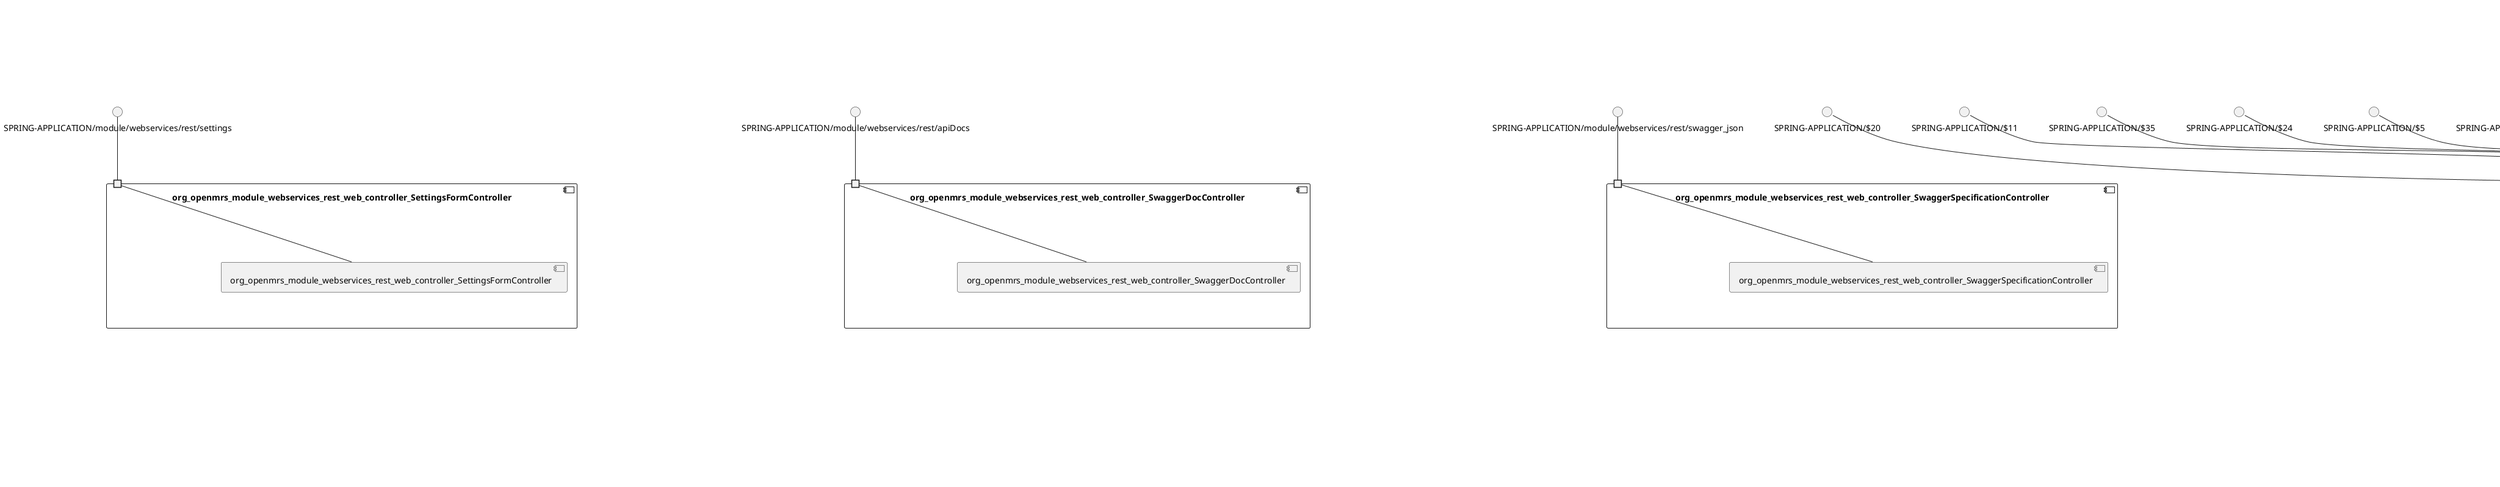@startuml
skinparam fixCircleLabelOverlapping true
skinparam componentStyle uml2
component "org_openmrs_module_webservices_rest_web_controller_SettingsFormController\n\n\n\n\n\n" {
[org_openmrs_module_webservices_rest_web_controller_SettingsFormController]
portin " " as org_openmrs_module_webservices_rest_web_controller_SettingsFormController_requires_SPRING_APPLICATION_module_webservices_rest_settings
"org_openmrs_module_webservices_rest_web_controller_SettingsFormController_requires_SPRING_APPLICATION_module_webservices_rest_settings"--[org_openmrs_module_webservices_rest_web_controller_SettingsFormController]
}
interface "SPRING-APPLICATION/module/webservices/rest/settings" as interface.SPRING_APPLICATION_module_webservices_rest_settings
interface.SPRING_APPLICATION_module_webservices_rest_settings--"org_openmrs_module_webservices_rest_web_controller_SettingsFormController_requires_SPRING_APPLICATION_module_webservices_rest_settings"
component "org_openmrs_module_webservices_rest_web_controller_SwaggerDocController\n\n\n\n\n\n" {
[org_openmrs_module_webservices_rest_web_controller_SwaggerDocController]
portin " " as org_openmrs_module_webservices_rest_web_controller_SwaggerDocController_requires_SPRING_APPLICATION_module_webservices_rest_apiDocs
"org_openmrs_module_webservices_rest_web_controller_SwaggerDocController_requires_SPRING_APPLICATION_module_webservices_rest_apiDocs"--[org_openmrs_module_webservices_rest_web_controller_SwaggerDocController]
}
interface "SPRING-APPLICATION/module/webservices/rest/apiDocs" as interface.SPRING_APPLICATION_module_webservices_rest_apiDocs
interface.SPRING_APPLICATION_module_webservices_rest_apiDocs--"org_openmrs_module_webservices_rest_web_controller_SwaggerDocController_requires_SPRING_APPLICATION_module_webservices_rest_apiDocs"
component "org_openmrs_module_webservices_rest_web_controller_SwaggerSpecificationController\n\n\n\n\n\n" {
[org_openmrs_module_webservices_rest_web_controller_SwaggerSpecificationController]
portin " " as org_openmrs_module_webservices_rest_web_controller_SwaggerSpecificationController_requires_SPRING_APPLICATION_module_webservices_rest_swagger_json
"org_openmrs_module_webservices_rest_web_controller_SwaggerSpecificationController_requires_SPRING_APPLICATION_module_webservices_rest_swagger_json"--[org_openmrs_module_webservices_rest_web_controller_SwaggerSpecificationController]
}
interface "SPRING-APPLICATION/module/webservices/rest/swagger_json" as interface.SPRING_APPLICATION_module_webservices_rest_swagger_json
interface.SPRING_APPLICATION_module_webservices_rest_swagger_json--"org_openmrs_module_webservices_rest_web_controller_SwaggerSpecificationController_requires_SPRING_APPLICATION_module_webservices_rest_swagger_json"
component "org_openmrs_module_webservices_rest_web_v1_0_controller\n\n\n\n\n\n" {
[org_openmrs_module_webservices_rest_web_v1_0_controller_BaseUriSetup]
[org_openmrs_module_webservices_rest_web_v1_0_controller_MainResourceController]
[org_openmrs_module_webservices_rest_web_v1_0_controller_MainSubResourceController]
[org_openmrs_module_webservices_rest_web_v1_0_controller_openmrs1_8_HL7MessageController1_8]
portin " " as org_openmrs_module_webservices_rest_web_v1_0_controller_requires_SPRING_APPLICATION_2
portin " " as org_openmrs_module_webservices_rest_web_v1_0_controller_requires_SPRING_APPLICATION_20
portin " " as org_openmrs_module_webservices_rest_web_v1_0_controller_requires_SPRING_APPLICATION_24
portin " " as org_openmrs_module_webservices_rest_web_v1_0_controller_requires_SPRING_APPLICATION_9
portin " " as org_openmrs_module_webservices_rest_web_v1_0_controller_requires_SPRING_APPLICATION_6
portin " " as org_openmrs_module_webservices_rest_web_v1_0_controller_requires_SPRING_APPLICATION_11
portin " " as org_openmrs_module_webservices_rest_web_v1_0_controller_requires_SPRING_APPLICATION_4
portin " " as org_openmrs_module_webservices_rest_web_v1_0_controller_requires_SPRING_APPLICATION_31
portin " " as org_openmrs_module_webservices_rest_web_v1_0_controller_requires_SPRING_APPLICATION_21
portin " " as org_openmrs_module_webservices_rest_web_v1_0_controller_requires_SPRING_APPLICATION_5
portin " " as org_openmrs_module_webservices_rest_web_v1_0_controller_requires_SPRING_APPLICATION_19
portin " " as org_openmrs_module_webservices_rest_web_v1_0_controller_requires_SPRING_APPLICATION_28
portin " " as org_openmrs_module_webservices_rest_web_v1_0_controller_requires_SPRING_APPLICATION_35
portin " " as org_openmrs_module_webservices_rest_web_v1_0_controller_requires_SPRING_APPLICATION_7
portin " " as org_openmrs_module_webservices_rest_web_v1_0_controller_requires_SPRING_APPLICATION_8
portin " " as org_openmrs_module_webservices_rest_web_v1_0_controller_requires_SPRING_APPLICATION_rest_v1_hl7
portin " " as org_openmrs_module_webservices_rest_web_v1_0_controller_requires_SPRING_APPLICATION_36
[org_openmrs_module_webservices_rest_web_v1_0_controller_MainSubResourceController]..>[org_openmrs_module_webservices_rest_web_v1_0_controller_BaseUriSetup] : requires
[org_openmrs_module_webservices_rest_web_v1_0_controller_MainResourceController]..>[org_openmrs_module_webservices_rest_web_v1_0_controller_BaseUriSetup] : requires
[org_openmrs_module_webservices_rest_web_v1_0_controller_openmrs1_8_HL7MessageController1_8]..>[org_openmrs_module_webservices_rest_web_v1_0_controller_MainResourceController] : requires
"org_openmrs_module_webservices_rest_web_v1_0_controller_requires_SPRING_APPLICATION_19"--[org_openmrs_module_webservices_rest_web_v1_0_controller_MainSubResourceController]
"org_openmrs_module_webservices_rest_web_v1_0_controller_requires_SPRING_APPLICATION_31"--[org_openmrs_module_webservices_rest_web_v1_0_controller_MainResourceController]
"org_openmrs_module_webservices_rest_web_v1_0_controller_requires_SPRING_APPLICATION_rest_v1_hl7"--[org_openmrs_module_webservices_rest_web_v1_0_controller_openmrs1_8_HL7MessageController1_8]
"org_openmrs_module_webservices_rest_web_v1_0_controller_requires_SPRING_APPLICATION_7"--[org_openmrs_module_webservices_rest_web_v1_0_controller_MainSubResourceController]
"org_openmrs_module_webservices_rest_web_v1_0_controller_requires_SPRING_APPLICATION_8"--[org_openmrs_module_webservices_rest_web_v1_0_controller_MainResourceController]
"org_openmrs_module_webservices_rest_web_v1_0_controller_requires_SPRING_APPLICATION_4"--[org_openmrs_module_webservices_rest_web_v1_0_controller_MainResourceController]
"org_openmrs_module_webservices_rest_web_v1_0_controller_requires_SPRING_APPLICATION_6"--[org_openmrs_module_webservices_rest_web_v1_0_controller_MainSubResourceController]
"org_openmrs_module_webservices_rest_web_v1_0_controller_requires_SPRING_APPLICATION_28"--[org_openmrs_module_webservices_rest_web_v1_0_controller_MainResourceController]
"org_openmrs_module_webservices_rest_web_v1_0_controller_requires_SPRING_APPLICATION_24"--[org_openmrs_module_webservices_rest_web_v1_0_controller_MainSubResourceController]
"org_openmrs_module_webservices_rest_web_v1_0_controller_requires_SPRING_APPLICATION_20"--[org_openmrs_module_webservices_rest_web_v1_0_controller_MainSubResourceController]
"org_openmrs_module_webservices_rest_web_v1_0_controller_requires_SPRING_APPLICATION_2"--[org_openmrs_module_webservices_rest_web_v1_0_controller_MainResourceController]
"org_openmrs_module_webservices_rest_web_v1_0_controller_requires_SPRING_APPLICATION_11"--[org_openmrs_module_webservices_rest_web_v1_0_controller_MainSubResourceController]
"org_openmrs_module_webservices_rest_web_v1_0_controller_requires_SPRING_APPLICATION_36"--[org_openmrs_module_webservices_rest_web_v1_0_controller_MainResourceController]
"org_openmrs_module_webservices_rest_web_v1_0_controller_requires_SPRING_APPLICATION_5"--[org_openmrs_module_webservices_rest_web_v1_0_controller_MainSubResourceController]
"org_openmrs_module_webservices_rest_web_v1_0_controller_requires_SPRING_APPLICATION_9"--[org_openmrs_module_webservices_rest_web_v1_0_controller_MainSubResourceController]
"org_openmrs_module_webservices_rest_web_v1_0_controller_requires_SPRING_APPLICATION_35"--[org_openmrs_module_webservices_rest_web_v1_0_controller_MainSubResourceController]
"org_openmrs_module_webservices_rest_web_v1_0_controller_requires_SPRING_APPLICATION_21"--[org_openmrs_module_webservices_rest_web_v1_0_controller_MainResourceController]
}
interface "SPRING-APPLICATION/$11" as interface.SPRING_APPLICATION_11
interface.SPRING_APPLICATION_11--"org_openmrs_module_webservices_rest_web_v1_0_controller_requires_SPRING_APPLICATION_11"
interface "SPRING-APPLICATION/$19" as interface.SPRING_APPLICATION_19
interface.SPRING_APPLICATION_19--"org_openmrs_module_webservices_rest_web_v1_0_controller_requires_SPRING_APPLICATION_19"
interface "SPRING-APPLICATION/$20" as interface.SPRING_APPLICATION_20
interface.SPRING_APPLICATION_20--"org_openmrs_module_webservices_rest_web_v1_0_controller_requires_SPRING_APPLICATION_20"
interface "SPRING-APPLICATION/$21" as interface.SPRING_APPLICATION_21
interface.SPRING_APPLICATION_21--"org_openmrs_module_webservices_rest_web_v1_0_controller_requires_SPRING_APPLICATION_21"
interface "SPRING-APPLICATION/$24" as interface.SPRING_APPLICATION_24
interface.SPRING_APPLICATION_24--"org_openmrs_module_webservices_rest_web_v1_0_controller_requires_SPRING_APPLICATION_24"
interface "SPRING-APPLICATION/$28" as interface.SPRING_APPLICATION_28
interface.SPRING_APPLICATION_28--"org_openmrs_module_webservices_rest_web_v1_0_controller_requires_SPRING_APPLICATION_28"
interface "SPRING-APPLICATION/$2" as interface.SPRING_APPLICATION_2
interface.SPRING_APPLICATION_2--"org_openmrs_module_webservices_rest_web_v1_0_controller_requires_SPRING_APPLICATION_2"
interface "SPRING-APPLICATION/$31" as interface.SPRING_APPLICATION_31
interface.SPRING_APPLICATION_31--"org_openmrs_module_webservices_rest_web_v1_0_controller_requires_SPRING_APPLICATION_31"
interface "SPRING-APPLICATION/$35" as interface.SPRING_APPLICATION_35
interface.SPRING_APPLICATION_35--"org_openmrs_module_webservices_rest_web_v1_0_controller_requires_SPRING_APPLICATION_35"
interface "SPRING-APPLICATION/$36" as interface.SPRING_APPLICATION_36
interface.SPRING_APPLICATION_36--"org_openmrs_module_webservices_rest_web_v1_0_controller_requires_SPRING_APPLICATION_36"
interface "SPRING-APPLICATION/$4" as interface.SPRING_APPLICATION_4
interface.SPRING_APPLICATION_4--"org_openmrs_module_webservices_rest_web_v1_0_controller_requires_SPRING_APPLICATION_4"
interface "SPRING-APPLICATION/$5" as interface.SPRING_APPLICATION_5
interface.SPRING_APPLICATION_5--"org_openmrs_module_webservices_rest_web_v1_0_controller_requires_SPRING_APPLICATION_5"
interface "SPRING-APPLICATION/$6" as interface.SPRING_APPLICATION_6
interface.SPRING_APPLICATION_6--"org_openmrs_module_webservices_rest_web_v1_0_controller_requires_SPRING_APPLICATION_6"
interface "SPRING-APPLICATION/$7" as interface.SPRING_APPLICATION_7
interface.SPRING_APPLICATION_7--"org_openmrs_module_webservices_rest_web_v1_0_controller_requires_SPRING_APPLICATION_7"
interface "SPRING-APPLICATION/$8" as interface.SPRING_APPLICATION_8
interface.SPRING_APPLICATION_8--"org_openmrs_module_webservices_rest_web_v1_0_controller_requires_SPRING_APPLICATION_8"
interface "SPRING-APPLICATION/$9" as interface.SPRING_APPLICATION_9
interface.SPRING_APPLICATION_9--"org_openmrs_module_webservices_rest_web_v1_0_controller_requires_SPRING_APPLICATION_9"
interface "SPRING-APPLICATION/rest/v1/hl7" as interface.SPRING_APPLICATION_rest_v1_hl7
interface.SPRING_APPLICATION_rest_v1_hl7--"org_openmrs_module_webservices_rest_web_v1_0_controller_requires_SPRING_APPLICATION_rest_v1_hl7"
component "org_openmrs_module_webservices_rest_web_v1_0_controller_BaseRestController\n\n\n\n\n\n" {
[org_openmrs_module_webservices_rest_web_v1_0_controller_BaseRestController]
}
component "org_openmrs_module_webservices_rest_web_v1_0_controller_UnknownResourceController\n\n\n\n\n\n" {
[org_openmrs_module_webservices_rest_web_v1_0_controller_UnknownResourceController]
portin " " as org_openmrs_module_webservices_rest_web_v1_0_controller_UnknownResourceController_requires_SPRING_APPLICATION_rest_unknownResource
"org_openmrs_module_webservices_rest_web_v1_0_controller_UnknownResourceController_requires_SPRING_APPLICATION_rest_unknownResource"--[org_openmrs_module_webservices_rest_web_v1_0_controller_UnknownResourceController]
}
interface "SPRING-APPLICATION/rest/unknownResource" as interface.SPRING_APPLICATION_rest_unknownResource
interface.SPRING_APPLICATION_rest_unknownResource--"org_openmrs_module_webservices_rest_web_v1_0_controller_UnknownResourceController_requires_SPRING_APPLICATION_rest_unknownResource"
component "org_openmrs_module_webservices_rest_web_v1_0_controller_openmrs1_8_ChangePasswordController1_8\n\n\n\n\n\n" {
[org_openmrs_module_webservices_rest_web_v1_0_controller_openmrs1_8_ChangePasswordController1_8]
portin " " as org_openmrs_module_webservices_rest_web_v1_0_controller_openmrs1_8_ChangePasswordController1_8_requires_SPRING_APPLICATION_13
portin " " as org_openmrs_module_webservices_rest_web_v1_0_controller_openmrs1_8_ChangePasswordController1_8_requires_SPRING_APPLICATION_15
"org_openmrs_module_webservices_rest_web_v1_0_controller_openmrs1_8_ChangePasswordController1_8_requires_SPRING_APPLICATION_13"--[org_openmrs_module_webservices_rest_web_v1_0_controller_openmrs1_8_ChangePasswordController1_8]
"org_openmrs_module_webservices_rest_web_v1_0_controller_openmrs1_8_ChangePasswordController1_8_requires_SPRING_APPLICATION_15"--[org_openmrs_module_webservices_rest_web_v1_0_controller_openmrs1_8_ChangePasswordController1_8]
}
interface "SPRING-APPLICATION/$13" as interface.SPRING_APPLICATION_13
interface.SPRING_APPLICATION_13--"org_openmrs_module_webservices_rest_web_v1_0_controller_openmrs1_8_ChangePasswordController1_8_requires_SPRING_APPLICATION_13"
interface "SPRING-APPLICATION/$15" as interface.SPRING_APPLICATION_15
interface.SPRING_APPLICATION_15--"org_openmrs_module_webservices_rest_web_v1_0_controller_openmrs1_8_ChangePasswordController1_8_requires_SPRING_APPLICATION_15"
component "org_openmrs_module_webservices_rest_web_v1_0_controller_openmrs1_8_ObsComplexValueController1_8\n\n\n\n\n\n" {
[org_openmrs_module_webservices_rest_web_v1_0_controller_openmrs1_8_ObsComplexValueController1_8]
portin " " as org_openmrs_module_webservices_rest_web_v1_0_controller_openmrs1_8_ObsComplexValueController1_8_requires_SPRING_APPLICATION_value
"org_openmrs_module_webservices_rest_web_v1_0_controller_openmrs1_8_ObsComplexValueController1_8_requires_SPRING_APPLICATION_value"--[org_openmrs_module_webservices_rest_web_v1_0_controller_openmrs1_8_ObsComplexValueController1_8]
}
interface "SPRING-APPLICATION/*/value" as interface.SPRING_APPLICATION_value
interface.SPRING_APPLICATION_value--"org_openmrs_module_webservices_rest_web_v1_0_controller_openmrs1_8_ObsComplexValueController1_8_requires_SPRING_APPLICATION_value"
component "org_openmrs_module_webservices_rest_web_v1_0_controller_openmrs1_9\n\n\n\n\n\n" {
[org_openmrs_module_webservices_rest_web_v1_0_controller_openmrs1_9_FormResourceController1_9]
[org_openmrs_module_webservices_rest_web_v1_0_controller_openmrs1_9_ClobDatatypeStorageController]
portin " " as org_openmrs_module_webservices_rest_web_v1_0_controller_openmrs1_9_requires_SPRING_APPLICATION_rest_v1_form_value
portin " " as org_openmrs_module_webservices_rest_web_v1_0_controller_openmrs1_9_requires_SPRING_APPLICATION_16
portin " " as org_openmrs_module_webservices_rest_web_v1_0_controller_openmrs1_9_requires_SPRING_APPLICATION_25
portin " " as org_openmrs_module_webservices_rest_web_v1_0_controller_openmrs1_9_requires_SPRING_APPLICATION_33
[org_openmrs_module_webservices_rest_web_v1_0_controller_openmrs1_9_FormResourceController1_9]..>[org_openmrs_module_webservices_rest_web_v1_0_controller_openmrs1_9_ClobDatatypeStorageController] : requires
"org_openmrs_module_webservices_rest_web_v1_0_controller_openmrs1_9_requires_SPRING_APPLICATION_rest_v1_form_value"--[org_openmrs_module_webservices_rest_web_v1_0_controller_openmrs1_9_FormResourceController1_9]
"org_openmrs_module_webservices_rest_web_v1_0_controller_openmrs1_9_requires_SPRING_APPLICATION_25"--[org_openmrs_module_webservices_rest_web_v1_0_controller_openmrs1_9_ClobDatatypeStorageController]
"org_openmrs_module_webservices_rest_web_v1_0_controller_openmrs1_9_requires_SPRING_APPLICATION_33"--[org_openmrs_module_webservices_rest_web_v1_0_controller_openmrs1_9_ClobDatatypeStorageController]
"org_openmrs_module_webservices_rest_web_v1_0_controller_openmrs1_9_requires_SPRING_APPLICATION_16"--[org_openmrs_module_webservices_rest_web_v1_0_controller_openmrs1_9_ClobDatatypeStorageController]
}
interface "SPRING-APPLICATION/$16" as interface.SPRING_APPLICATION_16
interface.SPRING_APPLICATION_16--"org_openmrs_module_webservices_rest_web_v1_0_controller_openmrs1_9_requires_SPRING_APPLICATION_16"
interface "SPRING-APPLICATION/$25" as interface.SPRING_APPLICATION_25
interface.SPRING_APPLICATION_25--"org_openmrs_module_webservices_rest_web_v1_0_controller_openmrs1_9_requires_SPRING_APPLICATION_25"
interface "SPRING-APPLICATION/$33" as interface.SPRING_APPLICATION_33
interface.SPRING_APPLICATION_33--"org_openmrs_module_webservices_rest_web_v1_0_controller_openmrs1_9_requires_SPRING_APPLICATION_33"
interface "SPRING-APPLICATION/rest/v1/form/*/value" as interface.SPRING_APPLICATION_rest_v1_form_value
interface.SPRING_APPLICATION_rest_v1_form_value--"org_openmrs_module_webservices_rest_web_v1_0_controller_openmrs1_9_requires_SPRING_APPLICATION_rest_v1_form_value"
component "org_openmrs_module_webservices_rest_web_v1_0_controller_openmrs1_9_ConceptReferenceController1_9\n\n\n\n\n\n" {
[org_openmrs_module_webservices_rest_web_v1_0_controller_openmrs1_9_ConceptReferenceController1_9]
portin " " as org_openmrs_module_webservices_rest_web_v1_0_controller_openmrs1_9_ConceptReferenceController1_9_requires_SPRING_APPLICATION_23
"org_openmrs_module_webservices_rest_web_v1_0_controller_openmrs1_9_ConceptReferenceController1_9_requires_SPRING_APPLICATION_23"--[org_openmrs_module_webservices_rest_web_v1_0_controller_openmrs1_9_ConceptReferenceController1_9]
}
interface "SPRING-APPLICATION/$23" as interface.SPRING_APPLICATION_23
interface.SPRING_APPLICATION_23--"org_openmrs_module_webservices_rest_web_v1_0_controller_openmrs1_9_ConceptReferenceController1_9_requires_SPRING_APPLICATION_23"
component "org_openmrs_module_webservices_rest_web_v1_0_controller_openmrs1_9_SessionController1_9\n\n\n\n\n\n" {
[org_openmrs_module_webservices_rest_web_v1_0_controller_openmrs1_9_SessionController1_9]
portin " " as org_openmrs_module_webservices_rest_web_v1_0_controller_openmrs1_9_SessionController1_9_requires_SPRING_APPLICATION_32
portin " " as org_openmrs_module_webservices_rest_web_v1_0_controller_openmrs1_9_SessionController1_9_requires_SPRING_APPLICATION_3
portin " " as org_openmrs_module_webservices_rest_web_v1_0_controller_openmrs1_9_SessionController1_9_requires_SPRING_APPLICATION_17
"org_openmrs_module_webservices_rest_web_v1_0_controller_openmrs1_9_SessionController1_9_requires_SPRING_APPLICATION_3"--[org_openmrs_module_webservices_rest_web_v1_0_controller_openmrs1_9_SessionController1_9]
"org_openmrs_module_webservices_rest_web_v1_0_controller_openmrs1_9_SessionController1_9_requires_SPRING_APPLICATION_17"--[org_openmrs_module_webservices_rest_web_v1_0_controller_openmrs1_9_SessionController1_9]
"org_openmrs_module_webservices_rest_web_v1_0_controller_openmrs1_9_SessionController1_9_requires_SPRING_APPLICATION_32"--[org_openmrs_module_webservices_rest_web_v1_0_controller_openmrs1_9_SessionController1_9]
}
interface "SPRING-APPLICATION/$17" as interface.SPRING_APPLICATION_17
interface.SPRING_APPLICATION_17--"org_openmrs_module_webservices_rest_web_v1_0_controller_openmrs1_9_SessionController1_9_requires_SPRING_APPLICATION_17"
interface "SPRING-APPLICATION/$32" as interface.SPRING_APPLICATION_32
interface.SPRING_APPLICATION_32--"org_openmrs_module_webservices_rest_web_v1_0_controller_openmrs1_9_SessionController1_9_requires_SPRING_APPLICATION_32"
interface "SPRING-APPLICATION/$3" as interface.SPRING_APPLICATION_3
interface.SPRING_APPLICATION_3--"org_openmrs_module_webservices_rest_web_v1_0_controller_openmrs1_9_SessionController1_9_requires_SPRING_APPLICATION_3"
component "org_openmrs_module_webservices_rest_web_v1_0_controller_openmrs2_0_AddressTemplateController2_0\n\n\n\n\n\n" {
[org_openmrs_module_webservices_rest_web_v1_0_controller_openmrs2_0_AddressTemplateController2_0]
portin " " as org_openmrs_module_webservices_rest_web_v1_0_controller_openmrs2_0_AddressTemplateController2_0_requires_SPRING_APPLICATION_12
"org_openmrs_module_webservices_rest_web_v1_0_controller_openmrs2_0_AddressTemplateController2_0_requires_SPRING_APPLICATION_12"--[org_openmrs_module_webservices_rest_web_v1_0_controller_openmrs2_0_AddressTemplateController2_0]
}
interface "SPRING-APPLICATION/$12" as interface.SPRING_APPLICATION_12
interface.SPRING_APPLICATION_12--"org_openmrs_module_webservices_rest_web_v1_0_controller_openmrs2_0_AddressTemplateController2_0_requires_SPRING_APPLICATION_12"
component "org_openmrs_module_webservices_rest_web_v1_0_controller_openmrs2_0_ClearDbCacheController2_0\n\n\n\n\n\n" {
[org_openmrs_module_webservices_rest_web_v1_0_controller_openmrs2_0_ClearDbCacheController2_0]
portin " " as org_openmrs_module_webservices_rest_web_v1_0_controller_openmrs2_0_ClearDbCacheController2_0_requires_SPRING_APPLICATION_
"org_openmrs_module_webservices_rest_web_v1_0_controller_openmrs2_0_ClearDbCacheController2_0_requires_SPRING_APPLICATION_"--[org_openmrs_module_webservices_rest_web_v1_0_controller_openmrs2_0_ClearDbCacheController2_0]
}
interface "SPRING-APPLICATION/" as interface.SPRING_APPLICATION_
interface.SPRING_APPLICATION_--"org_openmrs_module_webservices_rest_web_v1_0_controller_openmrs2_0_ClearDbCacheController2_0_requires_SPRING_APPLICATION_"
component "org_openmrs_module_webservices_rest_web_v1_0_controller_openmrs2_0_ImplementationIdController2_0\n\n\n\n\n\n" {
[org_openmrs_module_webservices_rest_web_v1_0_controller_openmrs2_0_ImplementationIdController2_0]
portin " " as org_openmrs_module_webservices_rest_web_v1_0_controller_openmrs2_0_ImplementationIdController2_0_requires_SPRING_APPLICATION_27
portin " " as org_openmrs_module_webservices_rest_web_v1_0_controller_openmrs2_0_ImplementationIdController2_0_requires_SPRING_APPLICATION_37
"org_openmrs_module_webservices_rest_web_v1_0_controller_openmrs2_0_ImplementationIdController2_0_requires_SPRING_APPLICATION_27"--[org_openmrs_module_webservices_rest_web_v1_0_controller_openmrs2_0_ImplementationIdController2_0]
"org_openmrs_module_webservices_rest_web_v1_0_controller_openmrs2_0_ImplementationIdController2_0_requires_SPRING_APPLICATION_37"--[org_openmrs_module_webservices_rest_web_v1_0_controller_openmrs2_0_ImplementationIdController2_0]
}
interface "SPRING-APPLICATION/$27" as interface.SPRING_APPLICATION_27
interface.SPRING_APPLICATION_27--"org_openmrs_module_webservices_rest_web_v1_0_controller_openmrs2_0_ImplementationIdController2_0_requires_SPRING_APPLICATION_27"
interface "SPRING-APPLICATION/$37" as interface.SPRING_APPLICATION_37
interface.SPRING_APPLICATION_37--"org_openmrs_module_webservices_rest_web_v1_0_controller_openmrs2_0_ImplementationIdController2_0_requires_SPRING_APPLICATION_37"
component "org_openmrs_module_webservices_rest_web_v1_0_controller_openmrs2_0_LocaleAndThemeConfigurationController2_0\n\n\n\n\n\n" {
[org_openmrs_module_webservices_rest_web_v1_0_controller_openmrs2_0_LocaleAndThemeConfigurationController2_0]
portin " " as org_openmrs_module_webservices_rest_web_v1_0_controller_openmrs2_0_LocaleAndThemeConfigurationController2_0_requires_SPRING_APPLICATION_10
portin " " as org_openmrs_module_webservices_rest_web_v1_0_controller_openmrs2_0_LocaleAndThemeConfigurationController2_0_requires_SPRING_APPLICATION_30
"org_openmrs_module_webservices_rest_web_v1_0_controller_openmrs2_0_LocaleAndThemeConfigurationController2_0_requires_SPRING_APPLICATION_30"--[org_openmrs_module_webservices_rest_web_v1_0_controller_openmrs2_0_LocaleAndThemeConfigurationController2_0]
"org_openmrs_module_webservices_rest_web_v1_0_controller_openmrs2_0_LocaleAndThemeConfigurationController2_0_requires_SPRING_APPLICATION_10"--[org_openmrs_module_webservices_rest_web_v1_0_controller_openmrs2_0_LocaleAndThemeConfigurationController2_0]
}
interface "SPRING-APPLICATION/$10" as interface.SPRING_APPLICATION_10
interface.SPRING_APPLICATION_10--"org_openmrs_module_webservices_rest_web_v1_0_controller_openmrs2_0_LocaleAndThemeConfigurationController2_0_requires_SPRING_APPLICATION_10"
interface "SPRING-APPLICATION/$30" as interface.SPRING_APPLICATION_30
interface.SPRING_APPLICATION_30--"org_openmrs_module_webservices_rest_web_v1_0_controller_openmrs2_0_LocaleAndThemeConfigurationController2_0_requires_SPRING_APPLICATION_30"
component "org_openmrs_module_webservices_rest_web_v1_0_controller_openmrs2_0_LoggedInUsersController2_0\n\n\n\n\n\n" {
[org_openmrs_module_webservices_rest_web_v1_0_controller_openmrs2_0_LoggedInUsersController2_0]
portin " " as org_openmrs_module_webservices_rest_web_v1_0_controller_openmrs2_0_LoggedInUsersController2_0_requires_SPRING_APPLICATION_14
"org_openmrs_module_webservices_rest_web_v1_0_controller_openmrs2_0_LoggedInUsersController2_0_requires_SPRING_APPLICATION_14"--[org_openmrs_module_webservices_rest_web_v1_0_controller_openmrs2_0_LoggedInUsersController2_0]
}
interface "SPRING-APPLICATION/$14" as interface.SPRING_APPLICATION_14
interface.SPRING_APPLICATION_14--"org_openmrs_module_webservices_rest_web_v1_0_controller_openmrs2_0_LoggedInUsersController2_0_requires_SPRING_APPLICATION_14"
component "org_openmrs_module_webservices_rest_web_v1_0_controller_openmrs2_0_NameTemplateController2_0\n\n\n\n\n\n" {
[org_openmrs_module_webservices_rest_web_v1_0_controller_openmrs2_0_NameTemplateController2_0]
portin " " as org_openmrs_module_webservices_rest_web_v1_0_controller_openmrs2_0_NameTemplateController2_0_requires_SPRING_APPLICATION_34
"org_openmrs_module_webservices_rest_web_v1_0_controller_openmrs2_0_NameTemplateController2_0_requires_SPRING_APPLICATION_34"--[org_openmrs_module_webservices_rest_web_v1_0_controller_openmrs2_0_NameTemplateController2_0]
}
interface "SPRING-APPLICATION/$34" as interface.SPRING_APPLICATION_34
interface.SPRING_APPLICATION_34--"org_openmrs_module_webservices_rest_web_v1_0_controller_openmrs2_0_NameTemplateController2_0_requires_SPRING_APPLICATION_34"
component "org_openmrs_module_webservices_rest_web_v1_0_controller_openmrs2_0_SearchIndexController2_0\n\n\n\n\n\n" {
[org_openmrs_module_webservices_rest_web_v1_0_controller_openmrs2_0_SearchIndexController2_0]
portin " " as org_openmrs_module_webservices_rest_web_v1_0_controller_openmrs2_0_SearchIndexController2_0_requires_SPRING_APPLICATION_26
"org_openmrs_module_webservices_rest_web_v1_0_controller_openmrs2_0_SearchIndexController2_0_requires_SPRING_APPLICATION_26"--[org_openmrs_module_webservices_rest_web_v1_0_controller_openmrs2_0_SearchIndexController2_0]
}
interface "SPRING-APPLICATION/$26" as interface.SPRING_APPLICATION_26
interface.SPRING_APPLICATION_26--"org_openmrs_module_webservices_rest_web_v1_0_controller_openmrs2_0_SearchIndexController2_0_requires_SPRING_APPLICATION_26"
component "org_openmrs_module_webservices_rest_web_v1_0_controller_openmrs2_0_SessionController2_0\n\n\n\n\n\n" {
[org_openmrs_module_webservices_rest_web_v1_0_controller_openmrs2_0_SessionController2_0]
}
component "org_openmrs_module_webservices_rest_web_v1_0_controller_openmrs2_0_VisitConfigurationController2_0\n\n\n\n\n\n" {
[org_openmrs_module_webservices_rest_web_v1_0_controller_openmrs2_0_VisitConfigurationController2_0]
portin " " as org_openmrs_module_webservices_rest_web_v1_0_controller_openmrs2_0_VisitConfigurationController2_0_requires_SPRING_APPLICATION_38
portin " " as org_openmrs_module_webservices_rest_web_v1_0_controller_openmrs2_0_VisitConfigurationController2_0_requires_SPRING_APPLICATION_18
"org_openmrs_module_webservices_rest_web_v1_0_controller_openmrs2_0_VisitConfigurationController2_0_requires_SPRING_APPLICATION_18"--[org_openmrs_module_webservices_rest_web_v1_0_controller_openmrs2_0_VisitConfigurationController2_0]
"org_openmrs_module_webservices_rest_web_v1_0_controller_openmrs2_0_VisitConfigurationController2_0_requires_SPRING_APPLICATION_38"--[org_openmrs_module_webservices_rest_web_v1_0_controller_openmrs2_0_VisitConfigurationController2_0]
}
interface "SPRING-APPLICATION/$18" as interface.SPRING_APPLICATION_18
interface.SPRING_APPLICATION_18--"org_openmrs_module_webservices_rest_web_v1_0_controller_openmrs2_0_VisitConfigurationController2_0_requires_SPRING_APPLICATION_18"
interface "SPRING-APPLICATION/$38" as interface.SPRING_APPLICATION_38
interface.SPRING_APPLICATION_38--"org_openmrs_module_webservices_rest_web_v1_0_controller_openmrs2_0_VisitConfigurationController2_0_requires_SPRING_APPLICATION_38"
component "org_openmrs_module_webservices_rest_web_v1_0_controller_openmrs2_2_PasswordResetController2_2\n\n\n\n\n\n" {
[org_openmrs_module_webservices_rest_web_v1_0_controller_openmrs2_2_PasswordResetController2_2]
portin " " as org_openmrs_module_webservices_rest_web_v1_0_controller_openmrs2_2_PasswordResetController2_2_requires_SPRING_APPLICATION_29
portin " " as org_openmrs_module_webservices_rest_web_v1_0_controller_openmrs2_2_PasswordResetController2_2_requires_SPRING_APPLICATION_22
"org_openmrs_module_webservices_rest_web_v1_0_controller_openmrs2_2_PasswordResetController2_2_requires_SPRING_APPLICATION_22"--[org_openmrs_module_webservices_rest_web_v1_0_controller_openmrs2_2_PasswordResetController2_2]
"org_openmrs_module_webservices_rest_web_v1_0_controller_openmrs2_2_PasswordResetController2_2_requires_SPRING_APPLICATION_29"--[org_openmrs_module_webservices_rest_web_v1_0_controller_openmrs2_2_PasswordResetController2_2]
}
interface "SPRING-APPLICATION/$22" as interface.SPRING_APPLICATION_22
interface.SPRING_APPLICATION_22--"org_openmrs_module_webservices_rest_web_v1_0_controller_openmrs2_2_PasswordResetController2_2_requires_SPRING_APPLICATION_22"
interface "SPRING-APPLICATION/$29" as interface.SPRING_APPLICATION_29
interface.SPRING_APPLICATION_29--"org_openmrs_module_webservices_rest_web_v1_0_controller_openmrs2_2_PasswordResetController2_2_requires_SPRING_APPLICATION_29"
interface "org_openmrs_module_webservices_rest_web_api_RestService" as interface.org_openmrs_module_webservices_rest_web_api_RestService
interface.org_openmrs_module_webservices_rest_web_api_RestService--[org_openmrs_module_webservices_rest_web_api_RestService_Provider]
interface "org_openmrs_module_webservices_rest_web_v1_0_controller_openmrs1_8_ObsService" as interface.org_openmrs_module_webservices_rest_web_v1_0_controller_openmrs1_8_ObsService
interface.org_openmrs_module_webservices_rest_web_v1_0_controller_openmrs1_8_ObsService--[org_openmrs_module_webservices_rest_web_v1_0_controller_openmrs1_8_ObsService_Provider]
interface "org_openmrs_module_webservices_rest_web_v1_0_controller_openmrs1_8_UserService" as interface.org_openmrs_module_webservices_rest_web_v1_0_controller_openmrs1_8_UserService
interface.org_openmrs_module_webservices_rest_web_v1_0_controller_openmrs1_8_UserService--[org_openmrs_module_webservices_rest_web_v1_0_controller_openmrs1_8_UserService_Provider]
interface "org_openmrs_module_webservices_rest_web_v1_0_controller_openmrs1_9_DatatypeService" as interface.org_openmrs_module_webservices_rest_web_v1_0_controller_openmrs1_9_DatatypeService
interface.org_openmrs_module_webservices_rest_web_v1_0_controller_openmrs1_9_DatatypeService--[org_openmrs_module_webservices_rest_web_v1_0_controller_openmrs1_9_DatatypeService_Provider]
interface "org_openmrs_module_webservices_rest_web_v1_0_controller_openmrs1_9_FormService" as interface.org_openmrs_module_webservices_rest_web_v1_0_controller_openmrs1_9_FormService
interface.org_openmrs_module_webservices_rest_web_v1_0_controller_openmrs1_9_FormService--[org_openmrs_module_webservices_rest_web_v1_0_controller_openmrs1_9_FormService_Provider]
interface "org_openmrs_module_webservices_rest_web_v1_0_controller_openmrs2_2_UserService" as interface.org_openmrs_module_webservices_rest_web_v1_0_controller_openmrs2_2_UserService
interface.org_openmrs_module_webservices_rest_web_v1_0_controller_openmrs2_2_UserService--[org_openmrs_module_webservices_rest_web_v1_0_controller_openmrs2_2_UserService_Provider]

@enduml
